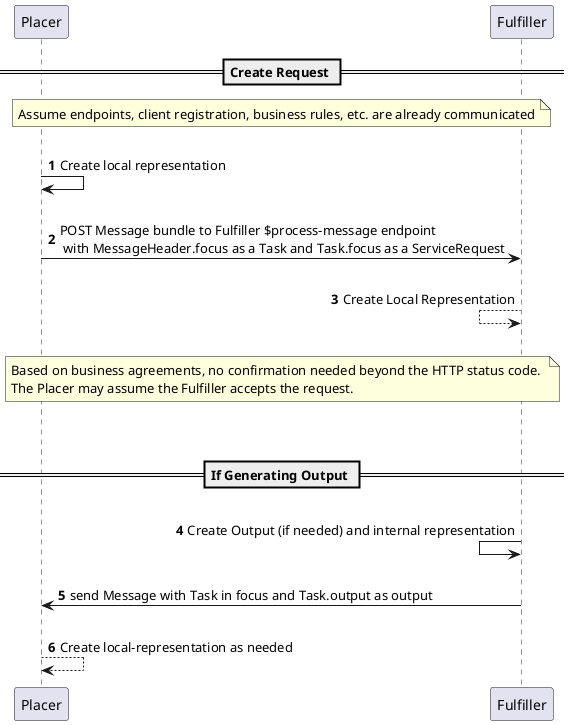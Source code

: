 @startuml
'skinparam svgDimensionStyle false
autonumber

== Create Request ==

note over Placer,Fulfiller
Assume endpoints, client registration, business rules, etc. are already communicated
end note

||20||

Placer -> Placer : Create local representation

||20||
Placer -> Fulfiller : POST Message bundle to Fulfiller $process-message endpoint\n with MessageHeader.focus as a Task and Task.focus as a ServiceRequest

||20||
Fulfiller <-- Fulfiller: Create Local Representation

||20||

note over Placer,Fulfiller
Based on business agreements, no confirmation needed beyond the HTTP status code. 
The Placer may assume the Fulfiller accepts the request. 
end note

||45||

== If Generating Output == 
||20||
Fulfiller <- Fulfiller : Create Output (if needed) and internal representation
||20||
Placer <- Fulfiller: send Message with Task in focus and Task.output as output
||20||
Placer --> Placer : Create local-representation as needed
@enduml

